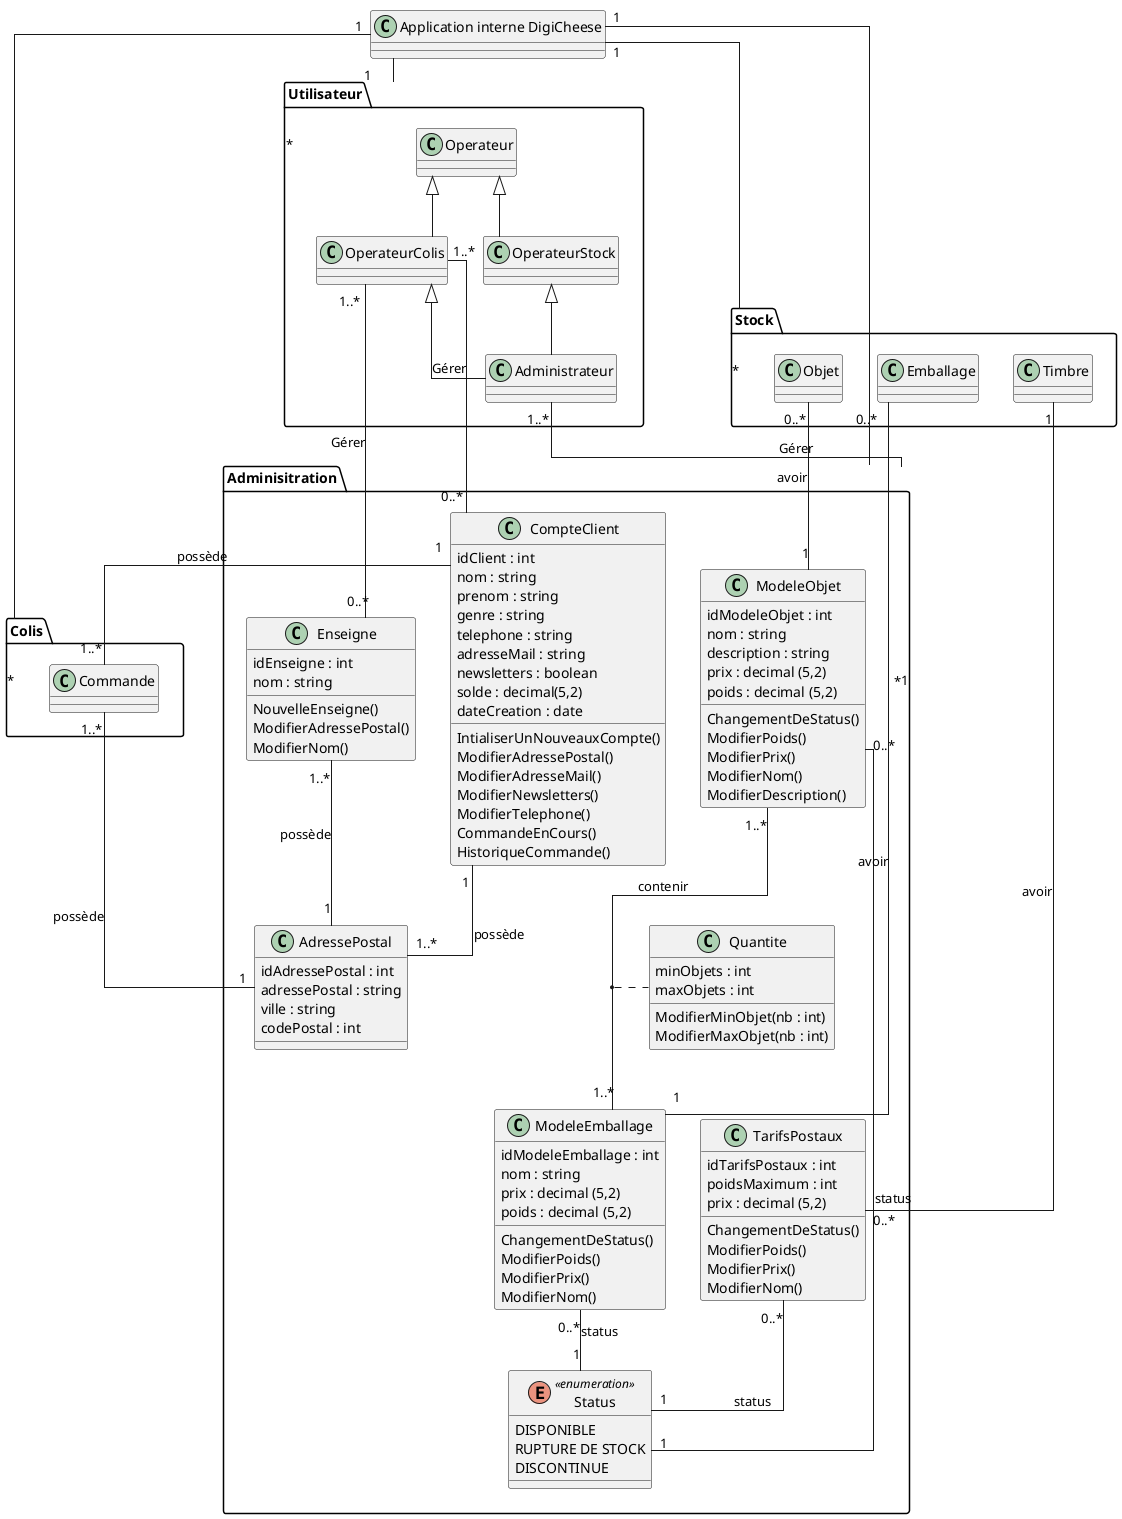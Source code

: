 @startuml Classe zoom Adminisitration
skinparam linetype ortho


package "Adminisitration"{

class ModeleObjet {
        idModeleObjet : int
        nom : string
        description : string
        'disponible : boolean
        {field} prix : decimal (5,2)
        {field} poids : decimal (5,2)

        ChangementDeStatus()
        ModifierPoids()
        ModifierPrix()
        ModifierNom()
        ModifierDescription()
    }

    class ModeleEmballage {
        idModeleEmballage : int
        nom : string
        {field} prix : decimal (5,2)
        {field} poids : decimal (5,2)

        ChangementDeStatus()
        ModifierPoids()
        ModifierPrix()
        ModifierNom()
    }

    class TarifsPostaux {
        idTarifsPostaux : int
        poidsMaximum : int
        {field} prix : decimal (5,2)

        ChangementDeStatus()
        ModifierPoids()
        ModifierPrix()
        ModifierNom()
    }

    enum Status <<enumeration>>{
        DISPONIBLE
        RUPTURE DE STOCK
        DISCONTINUE
    }

    class Quantite {
        minObjets : int
        maxObjets : int
        
        ModifierMinObjet(nb : int)
        ModifierMaxObjet(nb : int)
    }

    class CompteClient {
        idClient : int
        nom : string
        prenom : string
        genre : string
        'adressePostal : string
        'codePostal : int
        'ville : string
        telephone : string
        adresseMail : string
        newsletters : boolean
        {field} solde : decimal(5,2)
        dateCreation : date

        IntialiserUnNouveauxCompte() 
        ModifierAdressePostal()
        ModifierAdresseMail()
        ModifierNewsletters()
        ModifierTelephone()
        CommandeEnCours()
        HistoriqueCommande()

    }

    class Enseigne {
        idEnseigne : int
        nom : string
        'ville : string
        'codePostal : int
        NouvelleEnseigne()
        ModifierAdressePostal()
        ModifierNom()
    }



    class AdressePostal {
        idAdressePostal : int
        adressePostal : string
        ville : string
        codePostal : int
    }
    
}
ModeleObjet "0..*"-- "1" Status : status
ModeleEmballage "0..*" -- "1" Status : status
TarifsPostaux "0..*" -- "1" Status : status

ModeleObjet "1..*" -- "1..*" ModeleEmballage : contenir
(ModeleObjet, ModeleEmballage) .. Quantite


package "Stock" {

    class Objet {
        'idObjet : int
    }

    class Emballage {
        'idEmballage : int
    }

    class Timbre {
        'idTimbre : int
    }

   ' enum Condition <<enumeration>> {
        'DISPONIBLE
        'INDISPONIBLE
    '}

}

'Objet "0..*" -- "1" Condition : condition
'Emballage "0..*" -- "1" Condition : condition
'Timbre "0..*" -- "1" Condition : condition


Objet "0..*" -- "1" ModeleObjet : avoir
Emballage "0..*" -- "1" ModeleEmballage : avoir
TarifsPostaux "0..*" -- "1" Timbre : avoir

package "Colis" {

    class Commande {
        'idCommande : int
        'quantiteDObjets : int
        'numeroDeSuivie : int
        '{field} prix : decimal (5,2)
        '{field} poids : decimal (5,2)
        'dateCreation : date


        'ModifierPrix()
        'ModifierPoids()
        'ModifierEtat()
        'AjouterObjets()
        'AjouterEmballages()
        'AjouterTimbres()
        'AjouterNuméroSuivie()

    }

    'enum Etat <<enumeration>>{
        'INITIALISER
        'EN ATTENTE DE PREPARATION
        'PREPARATION REALISE
        'EN ATTENTE DE VALIDATION DES FRAIS DE PORTS
        'FRAIS DE PORTS VALIDES
        'EXPEDIER
        'TERMINER
        'ANNULEE
        'ERREUR
    '}

}

'Commande "0..1" -- "1"Etat :état

package "Utilisateur" {

    class Operateur {
        'idOperateur : int
        'nom : string
        'motDePasse : string
    }

    class OperateurColis {
        'InitialiserCompteClient()
        'ModifierCompteClient()
        'InitialiserComande()
        'ModifierCommande()
    }

    class OperateurStock {

    }

    class Administrateur {

    }

}


class "Application interne DigiCheese"{
    'ChercherCompteUtilisateur(nom : str, motDePasse : str)
    'ChercherCommande(idCommande : int)
    'ChercherObjetDisponible(nomObjet : str)
    'ChercherEmballagePourCommande()
    

}


CompteClient "1" -- "1..*" AdressePostal : possède
Commande "1..*" -- "1" AdressePostal : possède
Enseigne "1..*" -- "1"AdressePostal : possède

'Commande "0..1" -- "1..*" Objet : contient
'Commande "0..1" -- "1..*" Emballage : contient
'Commande "0..1" -- "1..*" Timbre : possède


CompteClient "1" -- "1..*" Commande : possède



Administrateur "1..*" -- "1" Adminisitration : Gérer

'OperateurColis "1..*" -- "1" Colis : Gérer

'OperateurStock "1..*" -- "1" Stock : Gérer

Operateur <|-- OperateurColis
Operateur <|-- OperateurStock
OperateurStock <|-- Administrateur
OperateurColis <|-- Administrateur


OperateurColis "1..*" -- "0..*" CompteClient : Gérer
OperateurColis "1..*" -- "0..*" Enseigne : Gérer

"Application interne DigiCheese" "1" -- "*" Utilisateur
"Application interne DigiCheese" "1" -- "*" Adminisitration
"Application interne DigiCheese" "1" -- "*" Stock
"Application interne DigiCheese" "1" -- "*" Colis

@enduml